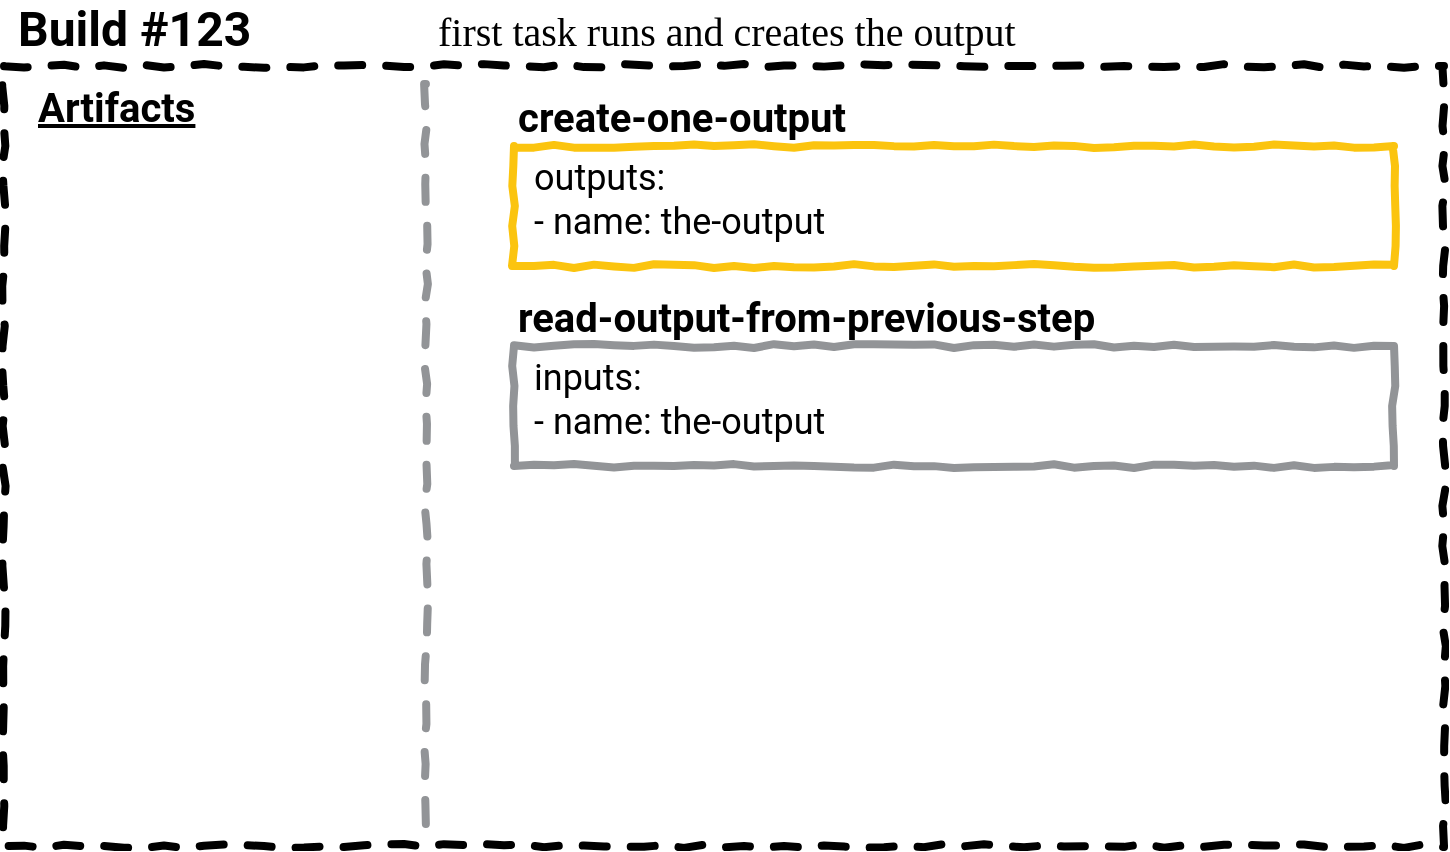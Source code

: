 <mxfile version="13.0.3" type="device" pages="4"><diagram id="9t1ggBxOnCQHxcBDeTWR" name="01"><mxGraphModel dx="722" dy="542" grid="1" gridSize="10" guides="1" tooltips="1" connect="1" arrows="1" fold="1" page="1" pageScale="1" pageWidth="850" pageHeight="1100" math="0" shadow="0" extFonts="Roboto^https://fonts.googleapis.com/css?family=Roboto|Patrick Hand^https://fonts.googleapis.com/css?family=Patrick+Hand"><root><mxCell id="0"/><mxCell id="2QSZ0C084v6sTxYEn1Su-6" value="Untitled Layer" parent="0"/><mxCell id="2QSZ0C084v6sTxYEn1Su-9" value="Build #123" style="text;html=1;strokeColor=none;fillColor=none;align=left;verticalAlign=middle;whiteSpace=wrap;rounded=0;comic=1;fontStyle=1;fontFamily=Roboto;FType=g;fontSize=24;" vertex="1" parent="2QSZ0C084v6sTxYEn1Su-6"><mxGeometry x="70" y="292" width="200" height="20" as="geometry"/></mxCell><mxCell id="2QSZ0C084v6sTxYEn1Su-10" value="first task runs and creates the output" style="text;html=1;strokeColor=none;fillColor=none;align=left;verticalAlign=middle;whiteSpace=wrap;rounded=0;comic=1;fontFamily=Patrick Hand;FType=g;fontSize=20;" vertex="1" parent="2QSZ0C084v6sTxYEn1Su-6"><mxGeometry x="280" y="292" width="500" height="20" as="geometry"/></mxCell><mxCell id="2QSZ0C084v6sTxYEn1Su-18" value="" style="group;comic=0;" vertex="1" connectable="0" parent="2QSZ0C084v6sTxYEn1Su-6"><mxGeometry x="320" y="360" width="440" height="60" as="geometry"/></mxCell><mxCell id="2QSZ0C084v6sTxYEn1Su-12" value="&lt;b&gt;create-one-output&lt;br&gt;&lt;/b&gt;" style="rounded=0;whiteSpace=wrap;html=1;comic=1;strokeWidth=4;fillColor=none;fontFamily=Roboto;fontSize=20;align=left;labelPosition=center;verticalLabelPosition=top;verticalAlign=bottom;strokeColor=#FBC40F;" vertex="1" parent="2QSZ0C084v6sTxYEn1Su-18"><mxGeometry width="440" height="60" as="geometry"/></mxCell><mxCell id="2QSZ0C084v6sTxYEn1Su-17" value="outputs:&lt;br&gt;- name: the-output" style="text;strokeColor=none;fillColor=none;align=left;verticalAlign=top;rounded=0;comic=1;fontFamily=Roboto;fontSize=18;spacing=0;labelPosition=center;verticalLabelPosition=middle;html=1;" vertex="1" parent="2QSZ0C084v6sTxYEn1Su-18"><mxGeometry x="10" width="190" height="60" as="geometry"/></mxCell><mxCell id="2QSZ0C084v6sTxYEn1Su-19" value="" style="group" vertex="1" connectable="0" parent="2QSZ0C084v6sTxYEn1Su-6"><mxGeometry x="320" y="460" width="440" height="60" as="geometry"/></mxCell><mxCell id="2QSZ0C084v6sTxYEn1Su-20" value="&lt;b&gt;read-output-from-previous-step&lt;br&gt;&lt;/b&gt;" style="rounded=0;whiteSpace=wrap;html=1;comic=1;strokeWidth=4;fillColor=none;fontFamily=Roboto;fontSize=20;align=left;labelPosition=center;verticalLabelPosition=top;verticalAlign=bottom;strokeColor=#929497;" vertex="1" parent="2QSZ0C084v6sTxYEn1Su-19"><mxGeometry width="440" height="60" as="geometry"/></mxCell><mxCell id="2QSZ0C084v6sTxYEn1Su-21" value="inputs:&lt;br&gt;- name: the-output" style="text;strokeColor=none;fillColor=none;align=left;verticalAlign=top;rounded=0;comic=1;fontFamily=Roboto;fontSize=18;spacing=0;labelPosition=center;verticalLabelPosition=middle;html=1;" vertex="1" parent="2QSZ0C084v6sTxYEn1Su-19"><mxGeometry x="10" width="190" height="60" as="geometry"/></mxCell><mxCell id="5yH4p8zWgpjLe0zDlxVh-1" value="Artifacts" style="text;html=1;strokeColor=none;fillColor=none;align=left;verticalAlign=middle;whiteSpace=wrap;rounded=0;comic=1;fontStyle=5;fontFamily=Roboto;FType=g;fontSize=20;" vertex="1" parent="2QSZ0C084v6sTxYEn1Su-6"><mxGeometry x="80" y="330" width="90" height="20" as="geometry"/></mxCell><mxCell id="2QSZ0C084v6sTxYEn1Su-1" value="" style="whiteSpace=wrap;html=1;dashed=1;strokeWidth=4;comic=1;fillColor=none;spacing=2;" vertex="1" parent="2QSZ0C084v6sTxYEn1Su-6"><mxGeometry x="65" y="320" width="720" height="390" as="geometry"/></mxCell><mxCell id="2QSZ0C084v6sTxYEn1Su-5" value="" style="endArrow=none;dashed=1;html=1;strokeWidth=4;comic=1;anchorPointDirection=0;exitX=0.293;exitY=0;exitDx=0;exitDy=0;exitPerimeter=0;strokeColor=#929497;" edge="1" parent="2QSZ0C084v6sTxYEn1Su-6"><mxGeometry width="50" height="50" relative="1" as="geometry"><mxPoint x="275.96" y="329" as="sourcePoint"/><mxPoint x="276" y="709" as="targetPoint"/></mxGeometry></mxCell></root></mxGraphModel></diagram><diagram name="02" id="ijevLwPjUynzo4g1D8LV"><mxGraphModel dx="722" dy="542" grid="1" gridSize="10" guides="1" tooltips="1" connect="1" arrows="1" fold="1" page="0" pageScale="1" pageWidth="850" pageHeight="1100" math="0" shadow="0" extFonts="Roboto^https://fonts.googleapis.com/css?family=Roboto|Patrick Hand^https://fonts.googleapis.com/css?family=Patrick+Hand"><root><mxCell id="WFtFuV8_gUr-GJvcbbG4-0"/><mxCell id="WFtFuV8_gUr-GJvcbbG4-4" value="Untitled Layer" parent="WFtFuV8_gUr-GJvcbbG4-0"/><mxCell id="WFtFuV8_gUr-GJvcbbG4-5" value="Build #123" style="text;html=1;strokeColor=none;fillColor=none;align=left;verticalAlign=middle;whiteSpace=wrap;rounded=0;comic=1;fontStyle=1;fontFamily=Roboto;FType=g;fontSize=24;" vertex="1" parent="WFtFuV8_gUr-GJvcbbG4-4"><mxGeometry x="70" y="292" width="200" height="20" as="geometry"/></mxCell><mxCell id="WFtFuV8_gUr-GJvcbbG4-6" value="first task completes, output is saved as an artifact" style="text;html=1;strokeColor=none;fillColor=none;align=left;verticalAlign=middle;whiteSpace=wrap;rounded=0;comic=1;fontFamily=Patrick Hand;FType=g;fontSize=20;" vertex="1" parent="WFtFuV8_gUr-GJvcbbG4-4"><mxGeometry x="280" y="292" width="500" height="20" as="geometry"/></mxCell><mxCell id="WFtFuV8_gUr-GJvcbbG4-7" value="Artifacts" style="text;html=1;strokeColor=none;fillColor=none;align=left;verticalAlign=middle;whiteSpace=wrap;rounded=0;comic=1;fontStyle=5;fontFamily=Roboto;FType=g;fontSize=20;" vertex="1" parent="WFtFuV8_gUr-GJvcbbG4-4"><mxGeometry x="80" y="330" width="90" height="20" as="geometry"/></mxCell><mxCell id="WFtFuV8_gUr-GJvcbbG4-8" value="" style="group" vertex="1" connectable="0" parent="WFtFuV8_gUr-GJvcbbG4-4"><mxGeometry x="80" y="360" width="160" height="130" as="geometry"/></mxCell><mxCell id="WFtFuV8_gUr-GJvcbbG4-9" value="" style="shape=card;whiteSpace=wrap;html=1;comic=1;strokeWidth=2;fillColor=none;direction=south;" vertex="1" parent="WFtFuV8_gUr-GJvcbbG4-8"><mxGeometry width="160" height="60" as="geometry"/></mxCell><mxCell id="WFtFuV8_gUr-GJvcbbG4-10" value="the-output" style="text;html=1;strokeColor=none;fillColor=none;align=left;verticalAlign=middle;whiteSpace=wrap;rounded=0;comic=1;fontFamily=Roboto;fontSize=20;fontStyle=1" vertex="1" parent="WFtFuV8_gUr-GJvcbbG4-8"><mxGeometry x="4" y="3" width="126" height="20" as="geometry"/></mxCell><mxCell id="WFtFuV8_gUr-GJvcbbG4-11" value="./file" style="text;html=1;strokeColor=none;fillColor=none;align=center;verticalAlign=middle;whiteSpace=wrap;rounded=0;comic=1;fontFamily=Roboto;fontSize=18;" vertex="1" parent="WFtFuV8_gUr-GJvcbbG4-8"><mxGeometry x="4" y="32" width="40" height="20" as="geometry"/></mxCell><mxCell id="WFtFuV8_gUr-GJvcbbG4-12" value="" style="endArrow=none;html=1;strokeColor=#000000;strokeWidth=2;fontFamily=Roboto;fontSize=18;exitX=0.5;exitY=1;exitDx=0;exitDy=0;exitPerimeter=0;anchorPointDirection=0;" edge="1" parent="WFtFuV8_gUr-GJvcbbG4-8" source="WFtFuV8_gUr-GJvcbbG4-9"><mxGeometry width="50" height="50" relative="1" as="geometry"><mxPoint x="110" y="80" as="sourcePoint"/><mxPoint x="160" y="30" as="targetPoint"/></mxGeometry></mxCell><mxCell id="WFtFuV8_gUr-GJvcbbG4-13" value="" style="group;comic=0;" vertex="1" connectable="0" parent="WFtFuV8_gUr-GJvcbbG4-4"><mxGeometry x="320" y="360" width="440" height="60" as="geometry"/></mxCell><mxCell id="WFtFuV8_gUr-GJvcbbG4-14" value="&lt;b&gt;create-one-output&lt;br&gt;&lt;/b&gt;" style="rounded=0;whiteSpace=wrap;html=1;comic=1;strokeWidth=4;fillColor=none;fontFamily=Roboto;fontSize=20;align=left;labelPosition=center;verticalLabelPosition=top;verticalAlign=bottom;strokeColor=#12C560;" vertex="1" parent="WFtFuV8_gUr-GJvcbbG4-13"><mxGeometry width="440" height="60" as="geometry"/></mxCell><mxCell id="WFtFuV8_gUr-GJvcbbG4-15" value="outputs:&lt;br&gt;- name: the-output" style="text;strokeColor=none;fillColor=none;align=left;verticalAlign=top;rounded=0;comic=1;fontFamily=Roboto;fontSize=18;spacing=0;labelPosition=center;verticalLabelPosition=middle;html=1;" vertex="1" parent="WFtFuV8_gUr-GJvcbbG4-13"><mxGeometry x="10" width="190" height="60" as="geometry"/></mxCell><mxCell id="WFtFuV8_gUr-GJvcbbG4-16" value="" style="group" vertex="1" connectable="0" parent="WFtFuV8_gUr-GJvcbbG4-4"><mxGeometry x="320" y="460" width="440" height="60" as="geometry"/></mxCell><mxCell id="WFtFuV8_gUr-GJvcbbG4-17" value="&lt;b&gt;read-output-from-previous-step&lt;br&gt;&lt;/b&gt;" style="rounded=0;whiteSpace=wrap;html=1;comic=1;strokeWidth=4;fillColor=none;fontFamily=Roboto;fontSize=20;align=left;labelPosition=center;verticalLabelPosition=top;verticalAlign=bottom;strokeColor=#929497;" vertex="1" parent="WFtFuV8_gUr-GJvcbbG4-16"><mxGeometry width="440" height="60" as="geometry"/></mxCell><mxCell id="WFtFuV8_gUr-GJvcbbG4-18" value="inputs:&lt;br&gt;- name: the-output" style="text;strokeColor=none;fillColor=none;align=left;verticalAlign=top;rounded=0;comic=1;fontFamily=Roboto;fontSize=18;spacing=0;labelPosition=center;verticalLabelPosition=middle;html=1;" vertex="1" parent="WFtFuV8_gUr-GJvcbbG4-16"><mxGeometry x="10" width="190" height="60" as="geometry"/></mxCell><mxCell id="3Q20uVHIqBUkbISTWvG_-0" value="" style="endArrow=none;html=1;strokeColor=#4A90E2;strokeWidth=2;fontFamily=Roboto;fontSize=20;entryX=-0.002;entryY=0.621;entryDx=0;entryDy=0;entryPerimeter=0;exitX=0.688;exitY=-0.004;exitDx=0;exitDy=0;exitPerimeter=0;startArrow=block;startFill=1;comic=0;curved=1;" edge="1" parent="WFtFuV8_gUr-GJvcbbG4-4" source="WFtFuV8_gUr-GJvcbbG4-9" target="WFtFuV8_gUr-GJvcbbG4-15"><mxGeometry width="50" height="50" relative="1" as="geometry"><mxPoint x="240" y="220" as="sourcePoint"/><mxPoint x="300" y="380" as="targetPoint"/><Array as="points"><mxPoint x="290" y="390"/></Array></mxGeometry></mxCell><mxCell id="WFtFuV8_gUr-GJvcbbG4-2" value="" style="whiteSpace=wrap;html=1;dashed=1;strokeWidth=4;comic=1;fillColor=none;spacing=2;" vertex="1" parent="WFtFuV8_gUr-GJvcbbG4-4"><mxGeometry x="65" y="320" width="720" height="390" as="geometry"/></mxCell><mxCell id="WFtFuV8_gUr-GJvcbbG4-3" value="" style="endArrow=none;dashed=1;html=1;strokeWidth=4;comic=1;anchorPointDirection=0;exitX=0.293;exitY=0;exitDx=0;exitDy=0;exitPerimeter=0;strokeColor=#929497;" edge="1" parent="WFtFuV8_gUr-GJvcbbG4-4"><mxGeometry width="50" height="50" relative="1" as="geometry"><mxPoint x="275.96" y="329" as="sourcePoint"/><mxPoint x="276" y="709" as="targetPoint"/></mxGeometry></mxCell></root></mxGraphModel></diagram><diagram name="03" id="Ely1KYVHtvj2EKgmbSdo"><mxGraphModel dx="722" dy="542" grid="1" gridSize="10" guides="1" tooltips="1" connect="1" arrows="1" fold="1" page="0" pageScale="1" pageWidth="850" pageHeight="1100" math="0" shadow="0" extFonts="Roboto^https://fonts.googleapis.com/css?family=Roboto|Patrick Hand^https://fonts.googleapis.com/css?family=Patrick+Hand"><root><mxCell id="TQzhD4MkJG1C5mW7WTJt-0"/><mxCell id="TQzhD4MkJG1C5mW7WTJt-4" value="Untitled Layer" parent="TQzhD4MkJG1C5mW7WTJt-0"/><mxCell id="TQzhD4MkJG1C5mW7WTJt-5" value="Build #123" style="text;html=1;strokeColor=none;fillColor=none;align=left;verticalAlign=middle;whiteSpace=wrap;rounded=0;comic=1;fontStyle=1;fontFamily=Roboto;FType=g;fontSize=24;" vertex="1" parent="TQzhD4MkJG1C5mW7WTJt-4"><mxGeometry x="70" y="292" width="200" height="20" as="geometry"/></mxCell><mxCell id="TQzhD4MkJG1C5mW7WTJt-6" value="artifact is sent to the next task as its input" style="text;html=1;strokeColor=none;fillColor=none;align=left;verticalAlign=middle;whiteSpace=wrap;rounded=0;comic=1;fontFamily=Patrick Hand;FType=g;fontSize=20;" vertex="1" parent="TQzhD4MkJG1C5mW7WTJt-4"><mxGeometry x="280" y="292" width="500" height="20" as="geometry"/></mxCell><mxCell id="TQzhD4MkJG1C5mW7WTJt-7" value="Artifacts" style="text;html=1;strokeColor=none;fillColor=none;align=left;verticalAlign=middle;whiteSpace=wrap;rounded=0;comic=1;fontStyle=5;fontFamily=Roboto;FType=g;fontSize=20;" vertex="1" parent="TQzhD4MkJG1C5mW7WTJt-4"><mxGeometry x="80" y="330" width="90" height="20" as="geometry"/></mxCell><mxCell id="TQzhD4MkJG1C5mW7WTJt-8" value="" style="group" vertex="1" connectable="0" parent="TQzhD4MkJG1C5mW7WTJt-4"><mxGeometry x="80" y="360" width="160" height="130" as="geometry"/></mxCell><mxCell id="TQzhD4MkJG1C5mW7WTJt-9" value="" style="shape=card;whiteSpace=wrap;html=1;comic=1;strokeWidth=2;fillColor=none;direction=south;" vertex="1" parent="TQzhD4MkJG1C5mW7WTJt-8"><mxGeometry width="160" height="60" as="geometry"/></mxCell><mxCell id="TQzhD4MkJG1C5mW7WTJt-10" value="the-output" style="text;html=1;strokeColor=none;fillColor=none;align=left;verticalAlign=middle;whiteSpace=wrap;rounded=0;comic=1;fontFamily=Roboto;fontSize=20;fontStyle=1" vertex="1" parent="TQzhD4MkJG1C5mW7WTJt-8"><mxGeometry x="4" y="3" width="126" height="20" as="geometry"/></mxCell><mxCell id="TQzhD4MkJG1C5mW7WTJt-11" value="./file" style="text;html=1;strokeColor=none;fillColor=none;align=center;verticalAlign=middle;whiteSpace=wrap;rounded=0;comic=1;fontFamily=Roboto;fontSize=18;" vertex="1" parent="TQzhD4MkJG1C5mW7WTJt-8"><mxGeometry x="4" y="32" width="40" height="20" as="geometry"/></mxCell><mxCell id="TQzhD4MkJG1C5mW7WTJt-12" value="" style="endArrow=none;html=1;strokeColor=#000000;strokeWidth=2;fontFamily=Roboto;fontSize=18;exitX=0.5;exitY=1;exitDx=0;exitDy=0;exitPerimeter=0;anchorPointDirection=0;" edge="1" parent="TQzhD4MkJG1C5mW7WTJt-8" source="TQzhD4MkJG1C5mW7WTJt-9"><mxGeometry width="50" height="50" relative="1" as="geometry"><mxPoint x="110" y="80" as="sourcePoint"/><mxPoint x="160" y="30" as="targetPoint"/></mxGeometry></mxCell><mxCell id="TQzhD4MkJG1C5mW7WTJt-13" value="" style="group;comic=0;" vertex="1" connectable="0" parent="TQzhD4MkJG1C5mW7WTJt-4"><mxGeometry x="320" y="360" width="440" height="60" as="geometry"/></mxCell><mxCell id="TQzhD4MkJG1C5mW7WTJt-14" value="&lt;b&gt;create-one-output&lt;br&gt;&lt;/b&gt;" style="rounded=0;whiteSpace=wrap;html=1;comic=1;strokeWidth=4;fillColor=none;fontFamily=Roboto;fontSize=20;align=left;labelPosition=center;verticalLabelPosition=top;verticalAlign=bottom;strokeColor=#12C560;" vertex="1" parent="TQzhD4MkJG1C5mW7WTJt-13"><mxGeometry width="440" height="60" as="geometry"/></mxCell><mxCell id="TQzhD4MkJG1C5mW7WTJt-15" value="outputs:&lt;br&gt;- name: the-output" style="text;strokeColor=none;fillColor=none;align=left;verticalAlign=top;rounded=0;comic=1;fontFamily=Roboto;fontSize=18;spacing=0;labelPosition=center;verticalLabelPosition=middle;html=1;" vertex="1" parent="TQzhD4MkJG1C5mW7WTJt-13"><mxGeometry x="10" width="220" height="60" as="geometry"/></mxCell><mxCell id="TQzhD4MkJG1C5mW7WTJt-16" value="" style="group" vertex="1" connectable="0" parent="TQzhD4MkJG1C5mW7WTJt-4"><mxGeometry x="320" y="460" width="440" height="60" as="geometry"/></mxCell><mxCell id="TQzhD4MkJG1C5mW7WTJt-17" value="&lt;b&gt;read-output-from-previous-step&lt;br&gt;&lt;/b&gt;" style="rounded=0;whiteSpace=wrap;html=1;comic=1;strokeWidth=4;fillColor=none;fontFamily=Roboto;fontSize=20;align=left;labelPosition=center;verticalLabelPosition=top;verticalAlign=bottom;strokeColor=#FBC40F;" vertex="1" parent="TQzhD4MkJG1C5mW7WTJt-16"><mxGeometry width="440" height="60" as="geometry"/></mxCell><mxCell id="TQzhD4MkJG1C5mW7WTJt-18" value="inputs:&lt;br&gt;- name: the-output" style="text;strokeColor=none;fillColor=none;align=left;verticalAlign=top;rounded=0;comic=1;fontFamily=Roboto;fontSize=18;spacing=0;labelPosition=center;verticalLabelPosition=middle;html=1;" vertex="1" parent="TQzhD4MkJG1C5mW7WTJt-16"><mxGeometry x="10" width="250" height="60" as="geometry"/></mxCell><mxCell id="TQzhD4MkJG1C5mW7WTJt-19" value="" style="endArrow=block;html=1;strokeColor=#4A90E2;strokeWidth=2;fontFamily=Roboto;fontSize=20;entryX=-0.003;entryY=0.624;entryDx=0;entryDy=0;entryPerimeter=0;exitX=0.688;exitY=-0.004;exitDx=0;exitDy=0;exitPerimeter=0;startArrow=none;startFill=0;comic=0;endFill=1;curved=1;" edge="1" parent="TQzhD4MkJG1C5mW7WTJt-4" source="TQzhD4MkJG1C5mW7WTJt-9" target="TQzhD4MkJG1C5mW7WTJt-18"><mxGeometry width="50" height="50" relative="1" as="geometry"><mxPoint x="240" y="220" as="sourcePoint"/><mxPoint x="300" y="380" as="targetPoint"/><Array as="points"><mxPoint x="270" y="460"/></Array></mxGeometry></mxCell><mxCell id="TQzhD4MkJG1C5mW7WTJt-2" value="" style="whiteSpace=wrap;html=1;dashed=1;strokeWidth=4;comic=1;fillColor=none;spacing=2;" vertex="1" parent="TQzhD4MkJG1C5mW7WTJt-4"><mxGeometry x="65" y="320" width="720" height="390" as="geometry"/></mxCell><mxCell id="TQzhD4MkJG1C5mW7WTJt-3" value="" style="endArrow=none;dashed=1;html=1;strokeWidth=4;comic=1;anchorPointDirection=0;exitX=0.293;exitY=0;exitDx=0;exitDy=0;exitPerimeter=0;strokeColor=#929497;" edge="1" parent="TQzhD4MkJG1C5mW7WTJt-4"><mxGeometry width="50" height="50" relative="1" as="geometry"><mxPoint x="275.96" y="329" as="sourcePoint"/><mxPoint x="276" y="709" as="targetPoint"/></mxGeometry></mxCell></root></mxGraphModel></diagram><diagram name="04" id="_9OznrtRuQH0qcml3PAY"><mxGraphModel dx="722" dy="542" grid="1" gridSize="10" guides="1" tooltips="1" connect="1" arrows="1" fold="1" page="0" pageScale="1" pageWidth="850" pageHeight="1100" math="0" shadow="0" extFonts="Roboto^https://fonts.googleapis.com/css?family=Roboto|Patrick Hand^https://fonts.googleapis.com/css?family=Patrick+Hand"><root><mxCell id="ccm8UHfCs2AHdiUrkeRu-0"/><mxCell id="ccm8UHfCs2AHdiUrkeRu-4" value="Untitled Layer" parent="ccm8UHfCs2AHdiUrkeRu-0"/><mxCell id="ccm8UHfCs2AHdiUrkeRu-5" value="Build #123" style="text;html=1;strokeColor=none;fillColor=none;align=left;verticalAlign=middle;whiteSpace=wrap;rounded=0;comic=1;fontStyle=1;fontFamily=Roboto;FType=g;fontSize=24;" vertex="1" parent="ccm8UHfCs2AHdiUrkeRu-4"><mxGeometry x="70" y="292" width="200" height="20" as="geometry"/></mxCell><mxCell id="ccm8UHfCs2AHdiUrkeRu-6" value="all tasks are done running!" style="text;html=1;strokeColor=none;fillColor=none;align=left;verticalAlign=middle;whiteSpace=wrap;rounded=0;comic=1;fontFamily=Patrick Hand;FType=g;fontSize=20;" vertex="1" parent="ccm8UHfCs2AHdiUrkeRu-4"><mxGeometry x="280" y="292" width="500" height="20" as="geometry"/></mxCell><mxCell id="ccm8UHfCs2AHdiUrkeRu-7" value="Artifacts" style="text;html=1;strokeColor=none;fillColor=none;align=left;verticalAlign=middle;whiteSpace=wrap;rounded=0;comic=1;fontStyle=5;fontFamily=Roboto;FType=g;fontSize=20;" vertex="1" parent="ccm8UHfCs2AHdiUrkeRu-4"><mxGeometry x="80" y="330" width="90" height="20" as="geometry"/></mxCell><mxCell id="ccm8UHfCs2AHdiUrkeRu-8" value="" style="group" vertex="1" connectable="0" parent="ccm8UHfCs2AHdiUrkeRu-4"><mxGeometry x="80" y="360" width="160" height="130" as="geometry"/></mxCell><mxCell id="ccm8UHfCs2AHdiUrkeRu-9" value="" style="shape=card;whiteSpace=wrap;html=1;comic=1;strokeWidth=2;fillColor=none;direction=south;" vertex="1" parent="ccm8UHfCs2AHdiUrkeRu-8"><mxGeometry width="160" height="60" as="geometry"/></mxCell><mxCell id="ccm8UHfCs2AHdiUrkeRu-10" value="the-output" style="text;html=1;strokeColor=none;fillColor=none;align=left;verticalAlign=middle;whiteSpace=wrap;rounded=0;comic=1;fontFamily=Roboto;fontSize=20;fontStyle=1" vertex="1" parent="ccm8UHfCs2AHdiUrkeRu-8"><mxGeometry x="4" y="3" width="126" height="20" as="geometry"/></mxCell><mxCell id="ccm8UHfCs2AHdiUrkeRu-11" value="./file" style="text;html=1;strokeColor=none;fillColor=none;align=center;verticalAlign=middle;whiteSpace=wrap;rounded=0;comic=1;fontFamily=Roboto;fontSize=18;" vertex="1" parent="ccm8UHfCs2AHdiUrkeRu-8"><mxGeometry x="4" y="32" width="40" height="20" as="geometry"/></mxCell><mxCell id="ccm8UHfCs2AHdiUrkeRu-12" value="" style="endArrow=none;html=1;strokeColor=#000000;strokeWidth=2;fontFamily=Roboto;fontSize=18;exitX=0.5;exitY=1;exitDx=0;exitDy=0;exitPerimeter=0;anchorPointDirection=0;" edge="1" parent="ccm8UHfCs2AHdiUrkeRu-8" source="ccm8UHfCs2AHdiUrkeRu-9"><mxGeometry width="50" height="50" relative="1" as="geometry"><mxPoint x="110" y="80" as="sourcePoint"/><mxPoint x="160" y="30" as="targetPoint"/></mxGeometry></mxCell><mxCell id="ccm8UHfCs2AHdiUrkeRu-13" value="" style="group;comic=0;" vertex="1" connectable="0" parent="ccm8UHfCs2AHdiUrkeRu-4"><mxGeometry x="320" y="360" width="440" height="60" as="geometry"/></mxCell><mxCell id="ccm8UHfCs2AHdiUrkeRu-14" value="&lt;b&gt;create-one-output&lt;br&gt;&lt;/b&gt;" style="rounded=0;whiteSpace=wrap;html=1;comic=1;strokeWidth=4;fillColor=none;fontFamily=Roboto;fontSize=20;align=left;labelPosition=center;verticalLabelPosition=top;verticalAlign=bottom;strokeColor=#12C560;" vertex="1" parent="ccm8UHfCs2AHdiUrkeRu-13"><mxGeometry width="440" height="60" as="geometry"/></mxCell><mxCell id="ccm8UHfCs2AHdiUrkeRu-15" value="outputs:&lt;br&gt;- name: the-output" style="text;strokeColor=none;fillColor=none;align=left;verticalAlign=top;rounded=0;comic=1;fontFamily=Roboto;fontSize=18;spacing=0;labelPosition=center;verticalLabelPosition=middle;html=1;" vertex="1" parent="ccm8UHfCs2AHdiUrkeRu-13"><mxGeometry x="10" width="210" height="60" as="geometry"/></mxCell><mxCell id="ccm8UHfCs2AHdiUrkeRu-16" value="" style="group" vertex="1" connectable="0" parent="ccm8UHfCs2AHdiUrkeRu-4"><mxGeometry x="320" y="460" width="440" height="60" as="geometry"/></mxCell><mxCell id="ccm8UHfCs2AHdiUrkeRu-17" value="&lt;b&gt;read-output-from-previous-step&lt;br&gt;&lt;/b&gt;" style="rounded=0;whiteSpace=wrap;html=1;comic=1;strokeWidth=4;fillColor=none;fontFamily=Roboto;fontSize=20;align=left;labelPosition=center;verticalLabelPosition=top;verticalAlign=bottom;strokeColor=#12C560;" vertex="1" parent="ccm8UHfCs2AHdiUrkeRu-16"><mxGeometry width="440" height="60" as="geometry"/></mxCell><mxCell id="ccm8UHfCs2AHdiUrkeRu-18" value="inputs:&lt;br&gt;- name: the-output" style="text;strokeColor=none;fillColor=none;align=left;verticalAlign=top;rounded=0;comic=1;fontFamily=Roboto;fontSize=18;spacing=0;labelPosition=center;verticalLabelPosition=middle;html=1;" vertex="1" parent="ccm8UHfCs2AHdiUrkeRu-16"><mxGeometry x="10" width="270" height="60" as="geometry"/></mxCell><mxCell id="ccm8UHfCs2AHdiUrkeRu-2" value="" style="whiteSpace=wrap;html=1;dashed=1;strokeWidth=4;comic=1;fillColor=none;spacing=2;" vertex="1" parent="ccm8UHfCs2AHdiUrkeRu-4"><mxGeometry x="65" y="320" width="720" height="390" as="geometry"/></mxCell><mxCell id="ccm8UHfCs2AHdiUrkeRu-3" value="" style="endArrow=none;dashed=1;html=1;strokeWidth=4;comic=1;anchorPointDirection=0;exitX=0.293;exitY=0;exitDx=0;exitDy=0;exitPerimeter=0;strokeColor=#929497;" edge="1" parent="ccm8UHfCs2AHdiUrkeRu-4"><mxGeometry width="50" height="50" relative="1" as="geometry"><mxPoint x="275.96" y="329" as="sourcePoint"/><mxPoint x="276" y="709" as="targetPoint"/></mxGeometry></mxCell></root></mxGraphModel></diagram></mxfile>